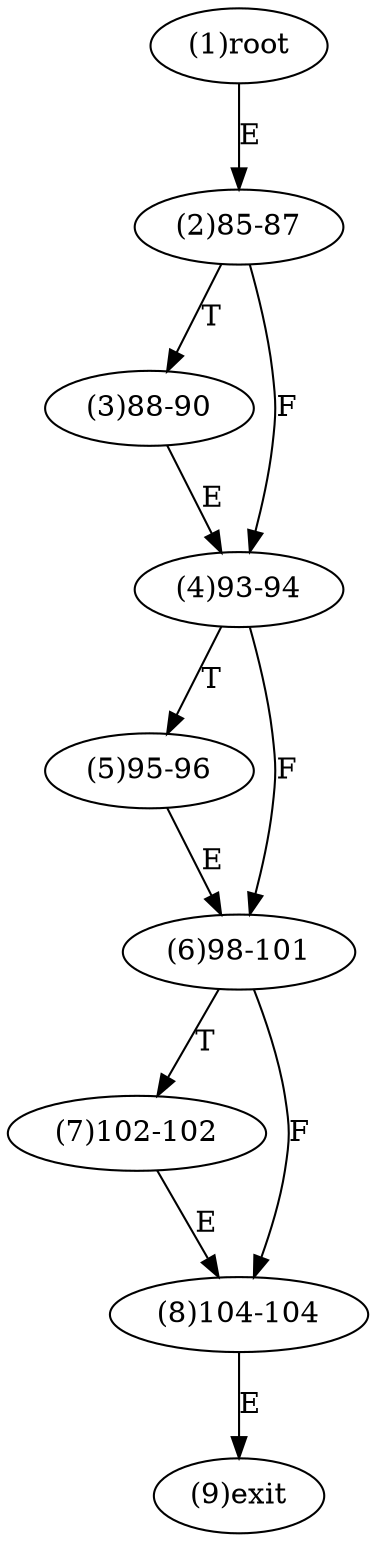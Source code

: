 digraph "" { 
1[ label="(1)root"];
2[ label="(2)85-87"];
3[ label="(3)88-90"];
4[ label="(4)93-94"];
5[ label="(5)95-96"];
6[ label="(6)98-101"];
7[ label="(7)102-102"];
8[ label="(8)104-104"];
9[ label="(9)exit"];
1->2[ label="E"];
2->4[ label="F"];
2->3[ label="T"];
3->4[ label="E"];
4->6[ label="F"];
4->5[ label="T"];
5->6[ label="E"];
6->8[ label="F"];
6->7[ label="T"];
7->8[ label="E"];
8->9[ label="E"];
}
